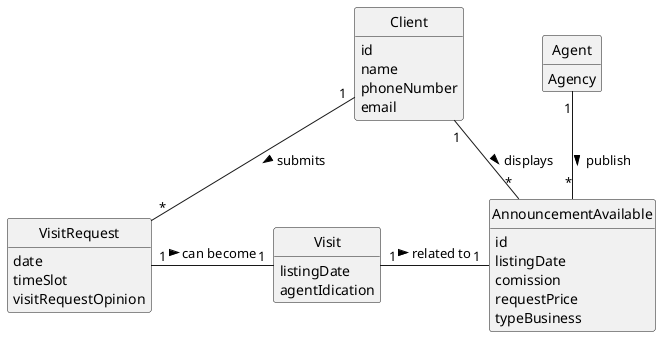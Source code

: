 @startuml
skinparam monochrome true
skinparam packageStyle rectangle
skinparam shadowing false


skinparam classAttributeIconSize 0

hide circle
hide methods




class Client{
    id
    name
    phoneNumber
    email
}

class AnnouncementAvailable{
id
listingDate
comission
requestPrice
typeBusiness
}


class Agent{
Agency
}


class VisitRequest{
date
timeSlot
visitRequestOpinion
}


class Visit{
listingDate
agentIdication
}





Client "1" - "*" AnnouncementAvailable : displays >
Visit "1" -"1" AnnouncementAvailable :  related to >
Client "1" -- "*" VisitRequest : submits >
VisitRequest "1" - "1" Visit : can become >
Agent "1" -- "*" AnnouncementAvailable : publish >





@enduml